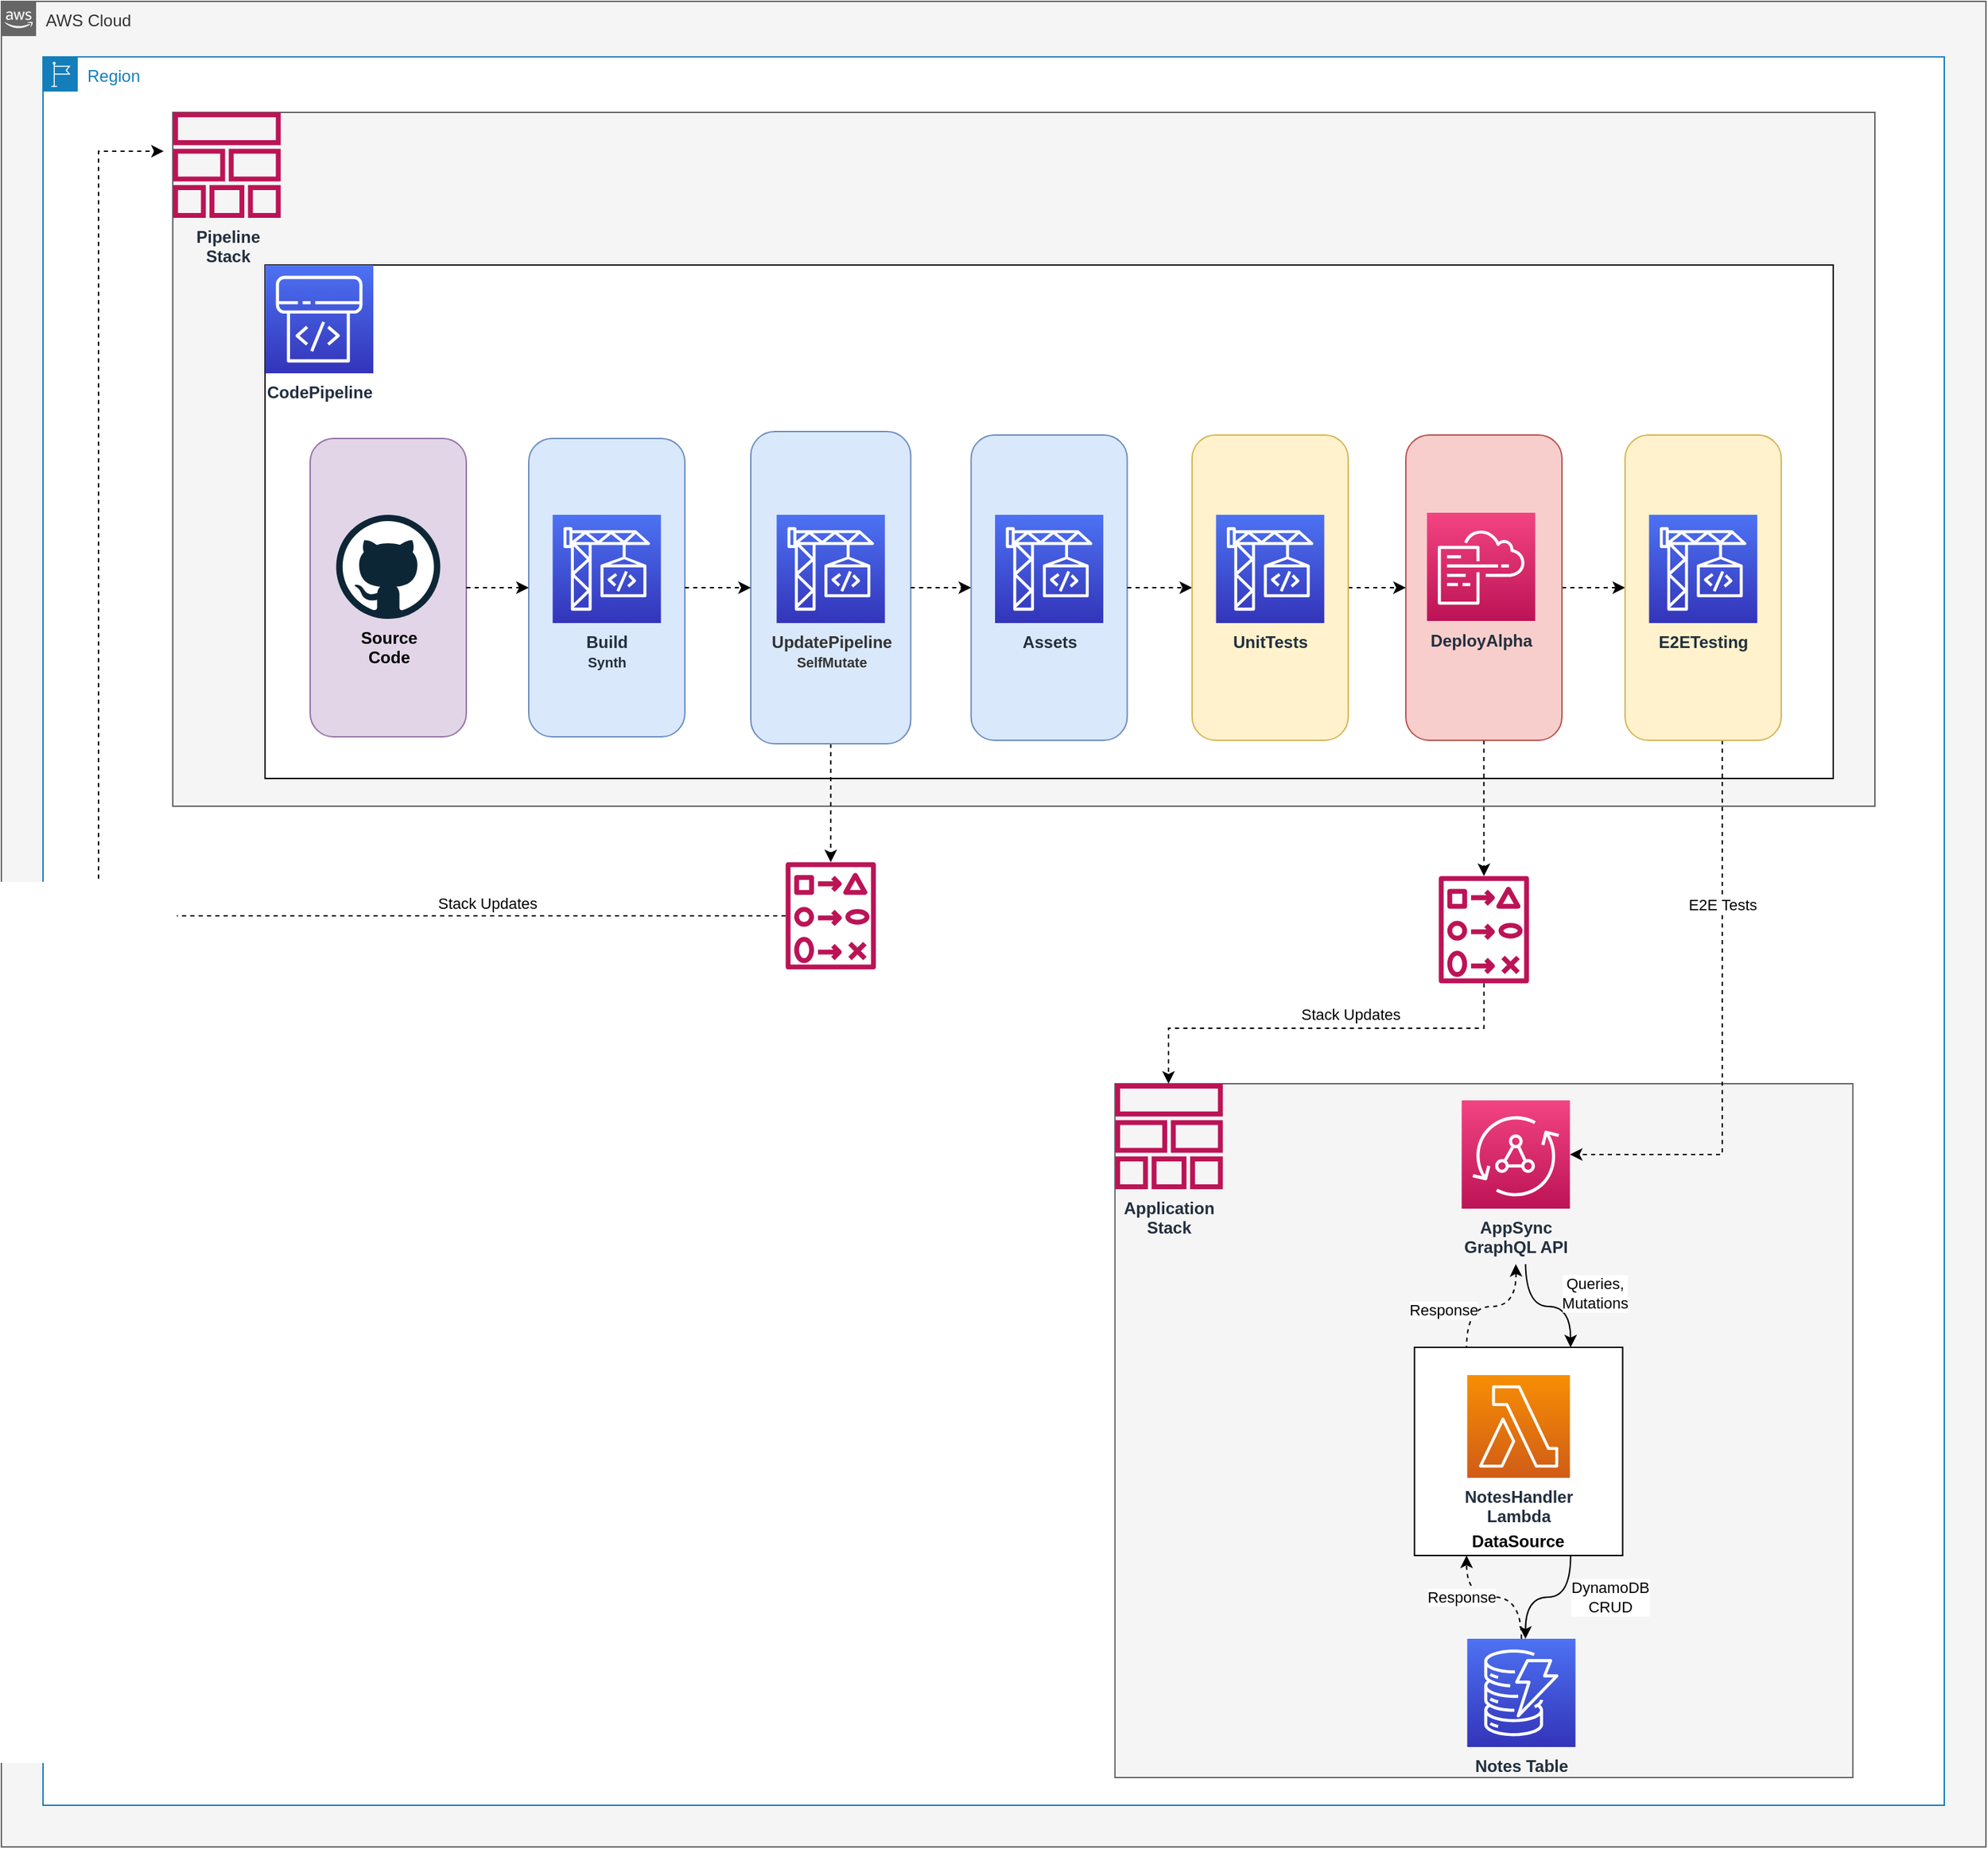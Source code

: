 <mxfile version="13.7.9" type="device"><diagram id="h47_R8ckUXqjzyhFSQ02" name="Page-1"><mxGraphModel dx="3280" dy="2259" grid="1" gridSize="10" guides="1" tooltips="1" connect="1" arrows="1" fold="1" page="1" pageScale="1" pageWidth="850" pageHeight="1100" math="0" shadow="0"><root><mxCell id="0"/><mxCell id="1" parent="0"/><mxCell id="8xl1G3iy3ll2nAfEs--U-86" value="AWS Cloud" style="points=[[0,0],[0.25,0],[0.5,0],[0.75,0],[1,0],[1,0.25],[1,0.5],[1,0.75],[1,1],[0.75,1],[0.5,1],[0.25,1],[0,1],[0,0.75],[0,0.5],[0,0.25]];outlineConnect=0;html=1;whiteSpace=wrap;fontSize=12;fontStyle=0;shape=mxgraph.aws4.group;grIcon=mxgraph.aws4.group_aws_cloud_alt;strokeColor=#666666;fillColor=#f5f5f5;verticalAlign=top;align=left;spacingLeft=30;fontColor=#333333;dashed=0;shadow=0;" vertex="1" parent="1"><mxGeometry x="-890" y="-290" width="1430" height="1330" as="geometry"/></mxCell><mxCell id="8xl1G3iy3ll2nAfEs--U-85" value="Region" style="points=[[0,0],[0.25,0],[0.5,0],[0.75,0],[1,0],[1,0.25],[1,0.5],[1,0.75],[1,1],[0.75,1],[0.5,1],[0.25,1],[0,1],[0,0.75],[0,0.5],[0,0.25]];outlineConnect=0;gradientColor=none;html=1;whiteSpace=wrap;fontSize=12;fontStyle=0;shape=mxgraph.aws4.group;grIcon=mxgraph.aws4.group_region;strokeColor=#147EBA;verticalAlign=top;align=left;spacingLeft=30;fontColor=#147EBA;shadow=0;" vertex="1" parent="1"><mxGeometry x="-860" y="-250" width="1370" height="1260" as="geometry"/></mxCell><mxCell id="8xl1G3iy3ll2nAfEs--U-81" value="" style="text;html=1;align=center;verticalAlign=middle;whiteSpace=wrap;rounded=0;shadow=0;fillColor=#f5f5f5;strokeColor=#666666;fontColor=#333333;" vertex="1" parent="1"><mxGeometry x="-766.49" y="-210" width="1226.49" height="500" as="geometry"/></mxCell><mxCell id="8xl1G3iy3ll2nAfEs--U-39" value="" style="rounded=0;whiteSpace=wrap;html=1;shadow=0;strokeColor=#000000;fillColor=#ffffff;" vertex="1" parent="1"><mxGeometry x="-700" y="-100" width="1130" height="370" as="geometry"/></mxCell><mxCell id="8xl1G3iy3ll2nAfEs--U-65" style="edgeStyle=orthogonalEdgeStyle;rounded=0;orthogonalLoop=1;jettySize=auto;html=1;entryX=0;entryY=0.5;entryDx=0;entryDy=0;dashed=1;startArrow=none;startFill=0;endArrow=classic;endFill=1;" edge="1" parent="1" source="8xl1G3iy3ll2nAfEs--U-61" target="8xl1G3iy3ll2nAfEs--U-63"><mxGeometry relative="1" as="geometry"/></mxCell><mxCell id="8xl1G3iy3ll2nAfEs--U-83" style="edgeStyle=orthogonalEdgeStyle;orthogonalLoop=1;jettySize=auto;html=1;dashed=1;startArrow=none;startFill=0;endArrow=classic;endFill=1;rounded=0;" edge="1" parent="1" source="8xl1G3iy3ll2nAfEs--U-61" target="8xl1G3iy3ll2nAfEs--U-76"><mxGeometry relative="1" as="geometry"/></mxCell><mxCell id="8xl1G3iy3ll2nAfEs--U-61" value="&lt;b&gt;&lt;br&gt;&lt;/b&gt;" style="rounded=1;whiteSpace=wrap;html=1;shadow=0;strokeColor=#b85450;fillColor=#f8cecc;" vertex="1" parent="1"><mxGeometry x="122" y="22.5" width="112.5" height="220" as="geometry"/></mxCell><mxCell id="8xl1G3iy3ll2nAfEs--U-47" value="&lt;b&gt;&lt;br&gt;&lt;/b&gt;" style="rounded=1;whiteSpace=wrap;html=1;shadow=0;strokeColor=#6c8ebf;fillColor=#dae8fc;" vertex="1" parent="1"><mxGeometry x="-191.25" y="22.5" width="112.5" height="220" as="geometry"/></mxCell><mxCell id="8xl1G3iy3ll2nAfEs--U-89" style="edgeStyle=orthogonalEdgeStyle;rounded=0;orthogonalLoop=1;jettySize=auto;html=1;dashed=1;startArrow=none;startFill=0;endArrow=classic;endFill=1;" edge="1" parent="1" source="8xl1G3iy3ll2nAfEs--U-45" target="8xl1G3iy3ll2nAfEs--U-88"><mxGeometry relative="1" as="geometry"/></mxCell><mxCell id="8xl1G3iy3ll2nAfEs--U-45" value="&lt;b&gt;&lt;br&gt;&lt;/b&gt;" style="rounded=1;whiteSpace=wrap;html=1;shadow=0;strokeColor=#6c8ebf;fillColor=#dae8fc;" vertex="1" parent="1"><mxGeometry x="-349.99" y="20" width="115.25" height="225" as="geometry"/></mxCell><mxCell id="8xl1G3iy3ll2nAfEs--U-44" value="" style="rounded=1;whiteSpace=wrap;html=1;shadow=0;strokeColor=#6c8ebf;fillColor=#dae8fc;" vertex="1" parent="1"><mxGeometry x="-510" y="25" width="112.5" height="215" as="geometry"/></mxCell><mxCell id="8xl1G3iy3ll2nAfEs--U-41" value="" style="rounded=1;whiteSpace=wrap;html=1;shadow=0;strokeColor=#9673a6;fillColor=#e1d5e7;" vertex="1" parent="1"><mxGeometry x="-667.5" y="25" width="112.5" height="215" as="geometry"/></mxCell><mxCell id="8xl1G3iy3ll2nAfEs--U-27" value="" style="text;html=1;align=center;verticalAlign=middle;whiteSpace=wrap;rounded=0;shadow=0;fillColor=#f5f5f5;strokeColor=#666666;fontColor=#333333;" vertex="1" parent="1"><mxGeometry x="-87.62" y="490" width="531.75" height="500" as="geometry"/></mxCell><mxCell id="8xl1G3iy3ll2nAfEs--U-69" style="edgeStyle=orthogonalEdgeStyle;curved=1;orthogonalLoop=1;jettySize=auto;html=1;startArrow=classic;startFill=1;endArrow=none;endFill=0;exitX=0.75;exitY=0;exitDx=0;exitDy=0;" edge="1" parent="1" source="8xl1G3iy3ll2nAfEs--U-3"><mxGeometry relative="1" as="geometry"><mxPoint x="208.25" y="620" as="targetPoint"/></mxGeometry></mxCell><mxCell id="8xl1G3iy3ll2nAfEs--U-70" value="Queries,&lt;br&gt;Mutations" style="edgeLabel;html=1;align=center;verticalAlign=middle;resizable=0;points=[];" vertex="1" connectable="0" parent="8xl1G3iy3ll2nAfEs--U-69"><mxGeometry x="-0.318" y="8" relative="1" as="geometry"><mxPoint x="19.24" y="-18" as="offset"/></mxGeometry></mxCell><mxCell id="8xl1G3iy3ll2nAfEs--U-72" style="edgeStyle=orthogonalEdgeStyle;curved=1;orthogonalLoop=1;jettySize=auto;html=1;exitX=0.75;exitY=1;exitDx=0;exitDy=0;entryX=0.538;entryY=0;entryDx=0;entryDy=0;entryPerimeter=0;startArrow=none;startFill=0;endArrow=classic;endFill=1;" edge="1" parent="1" source="8xl1G3iy3ll2nAfEs--U-3" target="8xl1G3iy3ll2nAfEs--U-5"><mxGeometry relative="1" as="geometry"><Array as="points"><mxPoint x="241.25" y="860"/><mxPoint x="208.25" y="860"/></Array></mxGeometry></mxCell><mxCell id="8xl1G3iy3ll2nAfEs--U-73" value="DynamoDB&lt;br&gt;CRUD" style="edgeLabel;html=1;align=center;verticalAlign=middle;resizable=0;points=[];" vertex="1" connectable="0" parent="8xl1G3iy3ll2nAfEs--U-72"><mxGeometry x="-0.451" y="-6" relative="1" as="geometry"><mxPoint x="33.47" y="4.11" as="offset"/></mxGeometry></mxCell><mxCell id="8xl1G3iy3ll2nAfEs--U-3" value="" style="whiteSpace=wrap;html=1;" vertex="1" parent="1"><mxGeometry x="128.25" y="680" width="150" height="150" as="geometry"/></mxCell><mxCell id="8xl1G3iy3ll2nAfEs--U-68" style="edgeStyle=orthogonalEdgeStyle;orthogonalLoop=1;jettySize=auto;html=1;entryX=0.25;entryY=0;entryDx=0;entryDy=0;dashed=1;startArrow=classic;startFill=1;endArrow=none;endFill=0;curved=1;" edge="1" parent="1" target="8xl1G3iy3ll2nAfEs--U-3"><mxGeometry relative="1" as="geometry"><mxPoint x="201.25" y="620" as="sourcePoint"/></mxGeometry></mxCell><mxCell id="8xl1G3iy3ll2nAfEs--U-71" value="Response" style="edgeLabel;html=1;align=center;verticalAlign=middle;resizable=0;points=[];" vertex="1" connectable="0" parent="8xl1G3iy3ll2nAfEs--U-68"><mxGeometry x="0.168" y="2" relative="1" as="geometry"><mxPoint x="-27.71" as="offset"/></mxGeometry></mxCell><mxCell id="8xl1G3iy3ll2nAfEs--U-1" value="&lt;b&gt;AppSync &lt;br&gt;GraphQL API&lt;/b&gt;" style="outlineConnect=0;fontColor=#232F3E;gradientColor=#F34482;gradientDirection=north;fillColor=#BC1356;strokeColor=#ffffff;dashed=0;verticalLabelPosition=bottom;verticalAlign=top;align=center;html=1;fontSize=12;fontStyle=0;aspect=fixed;shape=mxgraph.aws4.resourceIcon;resIcon=mxgraph.aws4.appsync;" vertex="1" parent="1"><mxGeometry x="162.25" y="502" width="78" height="78" as="geometry"/></mxCell><mxCell id="8xl1G3iy3ll2nAfEs--U-2" value="&lt;b&gt;NotesHandler&lt;br&gt;Lambda&lt;br&gt;&lt;/b&gt;" style="outlineConnect=0;fontColor=#232F3E;gradientColor=#F78E04;gradientDirection=north;fillColor=#D05C17;strokeColor=#ffffff;dashed=0;verticalLabelPosition=bottom;verticalAlign=top;align=center;html=1;fontSize=12;fontStyle=0;aspect=fixed;shape=mxgraph.aws4.resourceIcon;resIcon=mxgraph.aws4.lambda;shadow=0;" vertex="1" parent="1"><mxGeometry x="166.25" y="700" width="74" height="74" as="geometry"/></mxCell><mxCell id="8xl1G3iy3ll2nAfEs--U-4" value="&lt;b&gt;DataSource&lt;/b&gt;" style="text;html=1;strokeColor=none;fillColor=none;align=center;verticalAlign=middle;whiteSpace=wrap;rounded=0;" vertex="1" parent="1"><mxGeometry x="183.25" y="810" width="40" height="20" as="geometry"/></mxCell><mxCell id="8xl1G3iy3ll2nAfEs--U-74" style="edgeStyle=orthogonalEdgeStyle;curved=1;orthogonalLoop=1;jettySize=auto;html=1;entryX=0.25;entryY=1;entryDx=0;entryDy=0;startArrow=none;startFill=0;endArrow=classic;endFill=1;dashed=1;" edge="1" parent="1" source="8xl1G3iy3ll2nAfEs--U-5" target="8xl1G3iy3ll2nAfEs--U-3"><mxGeometry relative="1" as="geometry"><mxPoint x="205.25" y="890" as="sourcePoint"/><Array as="points"><mxPoint x="205" y="860"/><mxPoint x="166" y="860"/></Array></mxGeometry></mxCell><mxCell id="8xl1G3iy3ll2nAfEs--U-5" value="&lt;b&gt;Notes Table&lt;/b&gt;" style="outlineConnect=0;fontColor=#232F3E;gradientColor=#4D72F3;gradientDirection=north;fillColor=#3334B9;strokeColor=#ffffff;dashed=0;verticalLabelPosition=bottom;verticalAlign=top;align=center;html=1;fontSize=12;fontStyle=0;aspect=fixed;shape=mxgraph.aws4.resourceIcon;resIcon=mxgraph.aws4.dynamodb;" vertex="1" parent="1"><mxGeometry x="166.25" y="890" width="78" height="78" as="geometry"/></mxCell><mxCell id="8xl1G3iy3ll2nAfEs--U-31" value="&lt;b&gt;Source&lt;br&gt;Code&lt;br&gt;&lt;/b&gt;" style="dashed=0;outlineConnect=0;html=1;align=center;labelPosition=center;verticalLabelPosition=bottom;verticalAlign=top;shape=mxgraph.weblogos.github;shadow=0;strokeColor=#000000;fillColor=#ffffff;" vertex="1" parent="1"><mxGeometry x="-648.75" y="80" width="75" height="75" as="geometry"/></mxCell><mxCell id="8xl1G3iy3ll2nAfEs--U-32" value="&lt;b&gt;Build&lt;br&gt;&lt;font style=&quot;font-size: 10px&quot;&gt;Synth&lt;/font&gt;&lt;br&gt;&lt;/b&gt;" style="outlineConnect=0;fontColor=#232F3E;gradientColor=#4D72F3;gradientDirection=north;fillColor=#3334B9;strokeColor=#ffffff;dashed=0;verticalLabelPosition=bottom;verticalAlign=top;align=center;html=1;fontSize=12;fontStyle=0;aspect=fixed;shape=mxgraph.aws4.resourceIcon;resIcon=mxgraph.aws4.codebuild;shadow=0;" vertex="1" parent="1"><mxGeometry x="-492.75" y="80" width="78" height="78" as="geometry"/></mxCell><mxCell id="8xl1G3iy3ll2nAfEs--U-33" value="&lt;b style=&quot;color: rgb(51 , 51 , 51)&quot;&gt;UpdatePipeline&lt;br&gt;&lt;font style=&quot;font-size: 10px&quot;&gt;SelfMutate&lt;/font&gt;&lt;/b&gt;" style="outlineConnect=0;fontColor=#232F3E;gradientColor=#4D72F3;gradientDirection=north;fillColor=#3334B9;strokeColor=#ffffff;dashed=0;verticalLabelPosition=bottom;verticalAlign=top;align=center;html=1;fontSize=12;fontStyle=0;aspect=fixed;shape=mxgraph.aws4.resourceIcon;resIcon=mxgraph.aws4.codebuild;shadow=0;" vertex="1" parent="1"><mxGeometry x="-331.37" y="80" width="78" height="78" as="geometry"/></mxCell><mxCell id="8xl1G3iy3ll2nAfEs--U-60" style="edgeStyle=orthogonalEdgeStyle;rounded=0;orthogonalLoop=1;jettySize=auto;html=1;entryX=0;entryY=0.5;entryDx=0;entryDy=0;dashed=1;startArrow=none;startFill=0;endArrow=classic;endFill=1;exitX=1;exitY=0.5;exitDx=0;exitDy=0;" edge="1" parent="1" source="8xl1G3iy3ll2nAfEs--U-47" target="8xl1G3iy3ll2nAfEs--U-58"><mxGeometry relative="1" as="geometry"/></mxCell><mxCell id="8xl1G3iy3ll2nAfEs--U-34" value="&lt;b&gt;Assets&lt;/b&gt;" style="outlineConnect=0;fontColor=#232F3E;gradientColor=#4D72F3;gradientDirection=north;fillColor=#3334B9;strokeColor=#ffffff;dashed=0;verticalLabelPosition=bottom;verticalAlign=top;align=center;html=1;fontSize=12;fontStyle=0;aspect=fixed;shape=mxgraph.aws4.resourceIcon;resIcon=mxgraph.aws4.codebuild;shadow=0;" vertex="1" parent="1"><mxGeometry x="-174" y="80" width="78" height="78" as="geometry"/></mxCell><mxCell id="8xl1G3iy3ll2nAfEs--U-36" value="&lt;b&gt;DeployAlpha&lt;/b&gt;" style="outlineConnect=0;fontColor=#232F3E;gradientColor=#F34482;gradientDirection=north;fillColor=#BC1356;strokeColor=#ffffff;dashed=0;verticalLabelPosition=bottom;verticalAlign=top;align=center;html=1;fontSize=12;fontStyle=0;aspect=fixed;shape=mxgraph.aws4.resourceIcon;resIcon=mxgraph.aws4.cloudformation;shadow=0;" vertex="1" parent="1"><mxGeometry x="137.25" y="78.5" width="78" height="78" as="geometry"/></mxCell><mxCell id="8xl1G3iy3ll2nAfEs--U-40" value="&lt;b&gt;CodePipeline&lt;/b&gt;" style="outlineConnect=0;fontColor=#232F3E;gradientColor=#4D72F3;gradientDirection=north;fillColor=#3334B9;strokeColor=#ffffff;dashed=0;verticalLabelPosition=bottom;verticalAlign=top;align=center;html=1;fontSize=12;fontStyle=0;aspect=fixed;shape=mxgraph.aws4.resourceIcon;resIcon=mxgraph.aws4.codepipeline;shadow=0;" vertex="1" parent="1"><mxGeometry x="-700" y="-100" width="78" height="78" as="geometry"/></mxCell><mxCell id="8xl1G3iy3ll2nAfEs--U-43" style="edgeStyle=orthogonalEdgeStyle;orthogonalLoop=1;jettySize=auto;html=1;dashed=1;startArrow=none;startFill=0;endArrow=classic;endFill=1;rounded=0;entryX=0;entryY=0.5;entryDx=0;entryDy=0;" edge="1" parent="1" source="8xl1G3iy3ll2nAfEs--U-41" target="8xl1G3iy3ll2nAfEs--U-44"><mxGeometry relative="1" as="geometry"><mxPoint x="-500" y="50" as="targetPoint"/><Array as="points"/></mxGeometry></mxCell><mxCell id="8xl1G3iy3ll2nAfEs--U-46" value="" style="edgeStyle=orthogonalEdgeStyle;orthogonalLoop=1;jettySize=auto;html=1;dashed=1;startArrow=none;startFill=0;endArrow=classic;endFill=1;entryX=0;entryY=0.5;entryDx=0;entryDy=0;rounded=0;" edge="1" parent="1" source="8xl1G3iy3ll2nAfEs--U-44" target="8xl1G3iy3ll2nAfEs--U-45"><mxGeometry relative="1" as="geometry"/></mxCell><mxCell id="8xl1G3iy3ll2nAfEs--U-48" value="" style="edgeStyle=orthogonalEdgeStyle;curved=1;orthogonalLoop=1;jettySize=auto;html=1;dashed=1;startArrow=none;startFill=0;endArrow=classic;endFill=1;" edge="1" parent="1" source="8xl1G3iy3ll2nAfEs--U-45" target="8xl1G3iy3ll2nAfEs--U-47"><mxGeometry relative="1" as="geometry"/></mxCell><mxCell id="8xl1G3iy3ll2nAfEs--U-62" style="edgeStyle=orthogonalEdgeStyle;rounded=0;orthogonalLoop=1;jettySize=auto;html=1;entryX=0;entryY=0.5;entryDx=0;entryDy=0;dashed=1;startArrow=none;startFill=0;endArrow=classic;endFill=1;" edge="1" parent="1" source="8xl1G3iy3ll2nAfEs--U-58" target="8xl1G3iy3ll2nAfEs--U-61"><mxGeometry relative="1" as="geometry"/></mxCell><mxCell id="8xl1G3iy3ll2nAfEs--U-58" value="&lt;b&gt;&lt;br&gt;&lt;/b&gt;" style="rounded=1;whiteSpace=wrap;html=1;shadow=0;strokeColor=#d6b656;fillColor=#fff2cc;" vertex="1" parent="1"><mxGeometry x="-32" y="22.5" width="112.5" height="220" as="geometry"/></mxCell><mxCell id="8xl1G3iy3ll2nAfEs--U-59" value="&lt;b&gt;UnitTests&lt;/b&gt;" style="outlineConnect=0;fontColor=#232F3E;gradientColor=#4D72F3;gradientDirection=north;fillColor=#3334B9;strokeColor=#ffffff;dashed=0;verticalLabelPosition=bottom;verticalAlign=top;align=center;html=1;fontSize=12;fontStyle=0;aspect=fixed;shape=mxgraph.aws4.resourceIcon;resIcon=mxgraph.aws4.codebuild;shadow=0;" vertex="1" parent="1"><mxGeometry x="-14.75" y="80" width="78" height="78" as="geometry"/></mxCell><mxCell id="8xl1G3iy3ll2nAfEs--U-87" value="E2E Tests" style="edgeStyle=orthogonalEdgeStyle;rounded=0;orthogonalLoop=1;jettySize=auto;html=1;dashed=1;startArrow=none;startFill=0;endArrow=classic;endFill=1;" edge="1" parent="1" source="8xl1G3iy3ll2nAfEs--U-63" target="8xl1G3iy3ll2nAfEs--U-1"><mxGeometry x="-0.424" relative="1" as="geometry"><Array as="points"><mxPoint x="350" y="541"/></Array><mxPoint y="1" as="offset"/></mxGeometry></mxCell><mxCell id="8xl1G3iy3ll2nAfEs--U-63" value="&lt;b&gt;&lt;br&gt;&lt;/b&gt;" style="rounded=1;whiteSpace=wrap;html=1;shadow=0;strokeColor=#d6b656;fillColor=#fff2cc;" vertex="1" parent="1"><mxGeometry x="280" y="22.5" width="112.5" height="220" as="geometry"/></mxCell><mxCell id="8xl1G3iy3ll2nAfEs--U-64" value="&lt;b&gt;E2ETesting&lt;/b&gt;" style="outlineConnect=0;fontColor=#232F3E;gradientColor=#4D72F3;gradientDirection=north;fillColor=#3334B9;strokeColor=#ffffff;dashed=0;verticalLabelPosition=bottom;verticalAlign=top;align=center;html=1;fontSize=12;fontStyle=0;aspect=fixed;shape=mxgraph.aws4.resourceIcon;resIcon=mxgraph.aws4.codebuild;shadow=0;" vertex="1" parent="1"><mxGeometry x="297.25" y="80" width="78" height="78" as="geometry"/></mxCell><mxCell id="8xl1G3iy3ll2nAfEs--U-75" value="Response" style="edgeLabel;html=1;align=center;verticalAlign=middle;resizable=0;points=[];" vertex="1" connectable="0" parent="1"><mxGeometry x="162.246" y="860" as="geometry"/></mxCell><mxCell id="8xl1G3iy3ll2nAfEs--U-84" style="edgeStyle=orthogonalEdgeStyle;rounded=0;orthogonalLoop=1;jettySize=auto;html=1;dashed=1;startArrow=none;startFill=0;endArrow=classic;endFill=1;" edge="1" parent="1" source="8xl1G3iy3ll2nAfEs--U-76" target="8xl1G3iy3ll2nAfEs--U-78"><mxGeometry relative="1" as="geometry"><Array as="points"><mxPoint x="178" y="450"/><mxPoint x="-49" y="450"/></Array></mxGeometry></mxCell><mxCell id="8xl1G3iy3ll2nAfEs--U-76" value="" style="outlineConnect=0;fontColor=#232F3E;gradientColor=none;fillColor=#BC1356;strokeColor=none;dashed=0;verticalLabelPosition=bottom;verticalAlign=top;align=center;html=1;fontSize=12;fontStyle=0;aspect=fixed;pointerEvents=1;shape=mxgraph.aws4.change_set;shadow=0;" vertex="1" parent="1"><mxGeometry x="145.75" y="340" width="65" height="78" as="geometry"/></mxCell><mxCell id="8xl1G3iy3ll2nAfEs--U-78" value="&lt;b&gt;Application&lt;br&gt;Stack&lt;br&gt;&lt;/b&gt;" style="outlineConnect=0;fontColor=#232F3E;gradientColor=none;fillColor=#BC1356;strokeColor=none;dashed=0;verticalLabelPosition=bottom;verticalAlign=top;align=center;html=1;fontSize=12;fontStyle=0;aspect=fixed;pointerEvents=1;shape=mxgraph.aws4.stack;shadow=0;" vertex="1" parent="1"><mxGeometry x="-87.62" y="490" width="78" height="76" as="geometry"/></mxCell><mxCell id="8xl1G3iy3ll2nAfEs--U-82" value="&lt;b&gt;Pipeline&lt;br&gt;Stack&lt;br&gt;&lt;/b&gt;" style="outlineConnect=0;fontColor=#232F3E;gradientColor=none;fillColor=#BC1356;strokeColor=none;dashed=0;verticalLabelPosition=bottom;verticalAlign=top;align=center;html=1;fontSize=12;fontStyle=0;aspect=fixed;pointerEvents=1;shape=mxgraph.aws4.stack;shadow=0;" vertex="1" parent="1"><mxGeometry x="-766.49" y="-210" width="78" height="76" as="geometry"/></mxCell><mxCell id="8xl1G3iy3ll2nAfEs--U-90" style="edgeStyle=orthogonalEdgeStyle;rounded=0;orthogonalLoop=1;jettySize=auto;html=1;entryX=-0.087;entryY=0.368;entryDx=0;entryDy=0;entryPerimeter=0;dashed=1;startArrow=none;startFill=0;endArrow=classic;endFill=1;" edge="1" parent="1" source="8xl1G3iy3ll2nAfEs--U-88" target="8xl1G3iy3ll2nAfEs--U-82"><mxGeometry relative="1" as="geometry"><Array as="points"><mxPoint x="-820" y="369"/><mxPoint x="-820" y="-182"/></Array></mxGeometry></mxCell><mxCell id="8xl1G3iy3ll2nAfEs--U-91" value="Stack Updates" style="edgeLabel;html=1;align=center;verticalAlign=middle;resizable=0;points=[];" vertex="1" connectable="0" parent="8xl1G3iy3ll2nAfEs--U-90"><mxGeometry x="-0.645" y="-3" relative="1" as="geometry"><mxPoint x="-21.57" y="-6" as="offset"/></mxGeometry></mxCell><mxCell id="8xl1G3iy3ll2nAfEs--U-88" value="" style="outlineConnect=0;fontColor=#232F3E;gradientColor=none;fillColor=#BC1356;strokeColor=none;dashed=0;verticalLabelPosition=bottom;verticalAlign=top;align=center;html=1;fontSize=12;fontStyle=0;aspect=fixed;pointerEvents=1;shape=mxgraph.aws4.change_set;shadow=0;" vertex="1" parent="1"><mxGeometry x="-324.86" y="330" width="65" height="78" as="geometry"/></mxCell><mxCell id="8xl1G3iy3ll2nAfEs--U-92" value="Stack Updates" style="edgeLabel;html=1;align=center;verticalAlign=middle;resizable=0;points=[];" vertex="1" connectable="0" parent="1"><mxGeometry x="215.249" y="450" as="geometry"><mxPoint x="-133" y="-10" as="offset"/></mxGeometry></mxCell></root></mxGraphModel></diagram></mxfile>